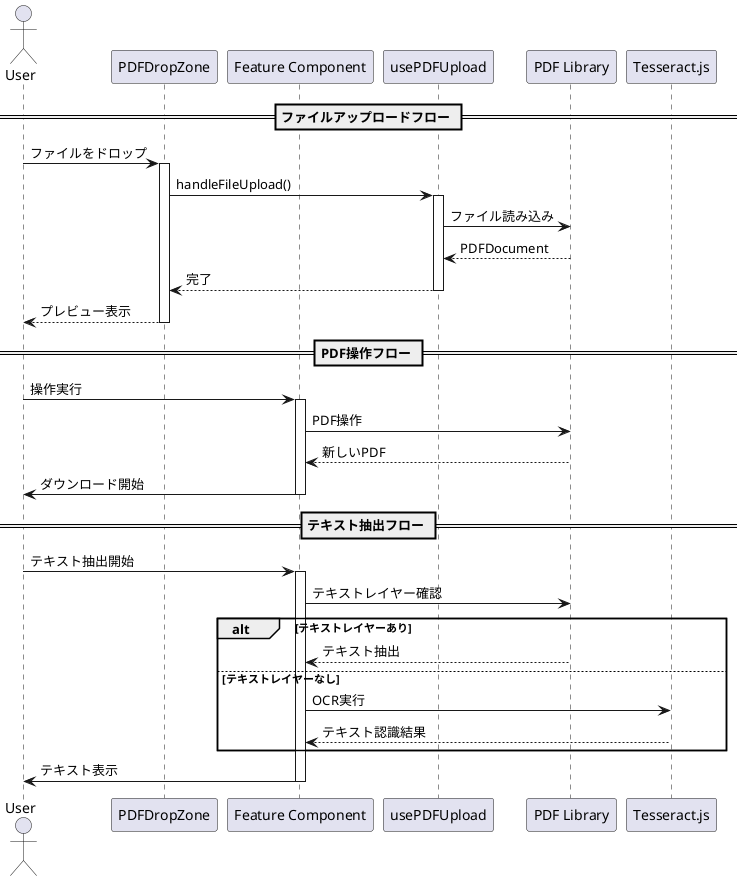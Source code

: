 @startuml

actor User
participant PDFDropZone
participant "Feature Component" as Feature
participant usePDFUpload
participant "PDF Library" as PDFLib

== ファイルアップロードフロー ==
User -> PDFDropZone: ファイルをドロップ
activate PDFDropZone
PDFDropZone -> usePDFUpload: handleFileUpload()
activate usePDFUpload
usePDFUpload -> PDFLib: ファイル読み込み
PDFLib --> usePDFUpload: PDFDocument
usePDFUpload --> PDFDropZone: 完了
deactivate usePDFUpload
PDFDropZone --> User: プレビュー表示
deactivate PDFDropZone

== PDF操作フロー ==
User -> Feature: 操作実行
activate Feature
Feature -> PDFLib: PDF操作
PDFLib --> Feature: 新しいPDF
Feature -> User: ダウンロード開始
deactivate Feature

== テキスト抽出フロー ==
User -> Feature: テキスト抽出開始
activate Feature
Feature -> PDFLib: テキストレイヤー確認
alt テキストレイヤーあり
    PDFLib --> Feature: テキスト抽出
else テキストレイヤーなし
    Feature -> "Tesseract.js": OCR実行
    "Tesseract.js" --> Feature: テキスト認識結果
end
Feature -> User: テキスト表示
deactivate Feature

@enduml 